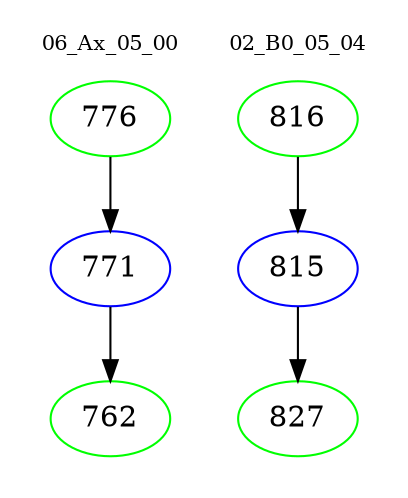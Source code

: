 digraph{
subgraph cluster_0 {
color = white
label = "06_Ax_05_00";
fontsize=10;
T0_776 [label="776", color="green"]
T0_776 -> T0_771 [color="black"]
T0_771 [label="771", color="blue"]
T0_771 -> T0_762 [color="black"]
T0_762 [label="762", color="green"]
}
subgraph cluster_1 {
color = white
label = "02_B0_05_04";
fontsize=10;
T1_816 [label="816", color="green"]
T1_816 -> T1_815 [color="black"]
T1_815 [label="815", color="blue"]
T1_815 -> T1_827 [color="black"]
T1_827 [label="827", color="green"]
}
}
